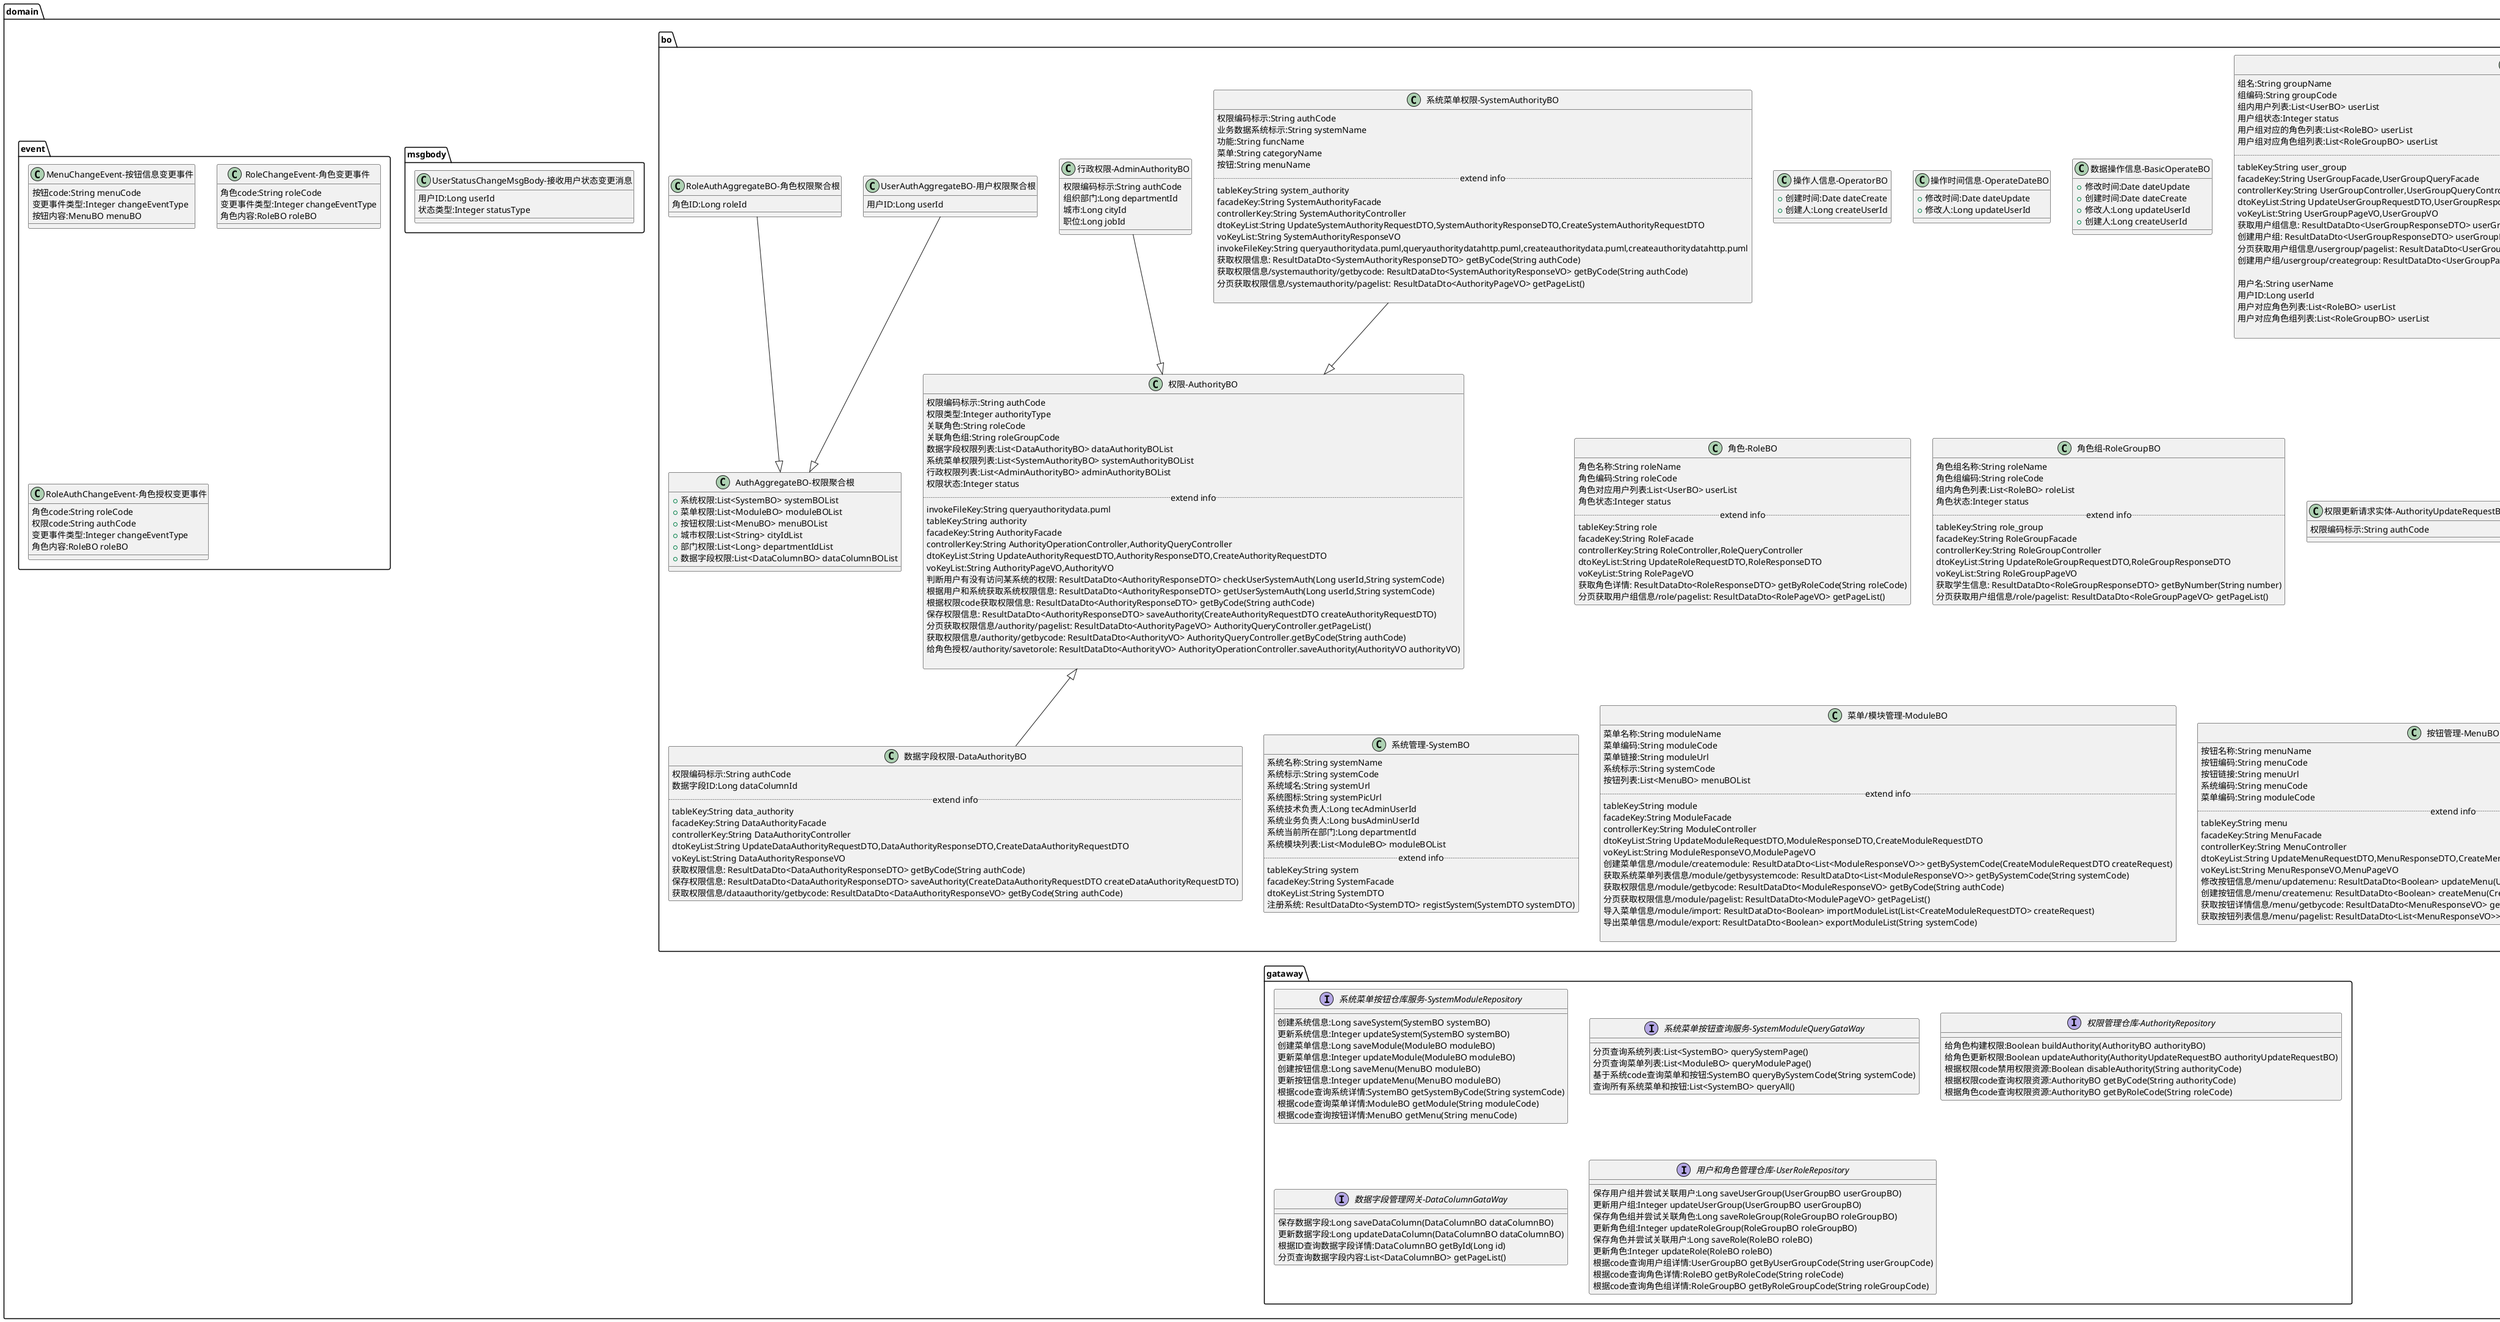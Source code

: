 @startuml

package domain.enum{
    enum  "权限类型-AuthorityTypeEnum"  as  AuthTypeEnum{
        DATA(1,"数据字段权限"),
        FUNCATION(2,"菜单功能权限"),
        ADMINISTRATION(3,"行政权限"),
        CUSTOMIZE(4,"自定义权限");
        权限类型code:Integer code
        权限类型描述:String desc
        static AuthorityTypeEnum getByCode(Integer code)
        .. extend info ..
        toRpcClient:String yes
    }

}

package domain.bo  {
  class "操作人信息-OperatorBO"  as  OperatorBO{
        +创建时间:Date dateCreate
        +创建人:Long createUserId
    }

    class   "操作时间信息-OperateDateBO"    as OperateDateBO{
        +修改时间:Date dateUpdate
        +修改人:Long updateUserId
    }

    class "数据操作信息-BasicOperateBO" as BasicOperateBO{
        +修改时间:Date dateUpdate
        +创建时间:Date dateCreate
        +修改人:Long updateUserId
        +创建人:Long createUserId
    }
    class "用户组-UserGroupBO" as UserBO{
        组名:String groupName
        组编码:String groupCode
        组内用户列表:List<UserBO> userList
        用户组状态:Integer status
        用户组对应的角色列表:List<RoleBO> userList
        用户组对应角色组列表:List<RoleGroupBO> userList
        .. extend info ..
        tableKey:String user_group
        facadeKey:String UserGroupFacade,UserGroupQueryFacade
        controllerKey:String UserGroupController,UserGroupQueryController
        dtoKeyList:String UpdateUserGroupRequestDTO,UserGroupResponseDTO,CreateUserGroupRequestDTO
        voKeyList:String UserGroupPageVO,UserGroupVO
        获取用户组信息: ResultDataDto<UserGroupResponseDTO> userGroupQueryFacade.getByGroupCode(String groupCode)
        创建用户组: ResultDataDto<UserGroupResponseDTO> userGroupFacade.createUserGroup(CreateUserGroupRequestDTO createUserGroupRequestDTO)
        分页获取用户组信息/usergroup/pagelist: ResultDataDto<UserGroupPageVO> userGroupQueryController.getPageList()
        创建用户组/usergroup/creategroup: ResultDataDto<UserGroupPageVO> userGroupController.createUserGroup(UserGroupVO userGroupVO)

    }

    class "用户信息-UserBO" as UserBO{
        用户名:String userName
        用户ID:Long userId
        用户对应角色列表:List<RoleBO> userList
        用户对应角色组列表:List<RoleGroupBO> userList

    }

    class "角色-RoleBO" as RoleBO{
        角色名称:String roleName
        角色编码:String roleCode
        角色对应用户列表:List<UserBO> userList
        角色状态:Integer status
        .. extend info ..
        tableKey:String role
        facadeKey:String RoleFacade
        controllerKey:String RoleController,RoleQueryController
        dtoKeyList:String UpdateRoleRequestDTO,RoleResponseDTO
        voKeyList:String RolePageVO
        获取角色详情: ResultDataDto<RoleResponseDTO> getByRoleCode(String roleCode)
        分页获取用户组信息/role/pagelist: ResultDataDto<RolePageVO> getPageList()
    }

    class "角色组-RoleGroupBO" as RoleGroupBO{
        角色组名称:String roleName
        角色组编码:String roleCode
        组内角色列表:List<RoleBO> roleList
        角色状态:Integer status
        .. extend info ..
        tableKey:String role_group
        facadeKey:String RoleGroupFacade
        controllerKey:String RoleGroupController
        dtoKeyList:String UpdateRoleGroupRequestDTO,RoleGroupResponseDTO
        voKeyList:String RoleGroupPageVO
        获取学生信息: ResultDataDto<RoleGroupResponseDTO> getByNumber(String number)
        分页获取用户组信息/role/pagelist: ResultDataDto<RoleGroupPageVO> getPageList()
    }

    class "权限-AuthorityBO" as AuthorityBO{
        权限编码标示:String authCode
        权限类型:Integer authorityType
        关联角色:String roleCode
        关联角色组:String roleGroupCode
        数据字段权限列表:List<DataAuthorityBO> dataAuthorityBOList
        系统菜单权限列表:List<SystemAuthorityBO> systemAuthorityBOList
        行政权限列表:List<AdminAuthorityBO> adminAuthorityBOList
        权限状态:Integer status
        .. extend info ..
        invokeFileKey:String queryauthoritydata.puml
        tableKey:String authority
        facadeKey:String AuthorityFacade
        controllerKey:String AuthorityOperationController,AuthorityQueryController
        dtoKeyList:String UpdateAuthorityRequestDTO,AuthorityResponseDTO,CreateAuthorityRequestDTO
        voKeyList:String AuthorityPageVO,AuthorityVO
        判断用户有没有访问某系统的权限: ResultDataDto<AuthorityResponseDTO> checkUserSystemAuth(Long userId,String systemCode)
        根据用户和系统获取系统权限信息: ResultDataDto<AuthorityResponseDTO> getUserSystemAuth(Long userId,String systemCode)
        根据权限code获取权限信息: ResultDataDto<AuthorityResponseDTO> getByCode(String authCode)
        保存权限信息: ResultDataDto<AuthorityResponseDTO> saveAuthority(CreateAuthorityRequestDTO createAuthorityRequestDTO)
        分页获取权限信息/authority/pagelist: ResultDataDto<AuthorityPageVO> AuthorityQueryController.getPageList()
        获取权限信息/authority/getbycode: ResultDataDto<AuthorityVO> AuthorityQueryController.getByCode(String authCode)
        给角色授权/authority/savetorole: ResultDataDto<AuthorityVO> AuthorityOperationController.saveAuthority(AuthorityVO authorityVO)

    }

    class "权限更新请求实体-AuthorityUpdateRequestBO" as AuthorityUpdateRequestBO{
        权限编码标示:String authCode
    }


    class "数据字段权限-DataAuthorityBO" as DataAuthorityBO {
        权限编码标示:String authCode
	    数据字段ID:Long dataColumnId
        .. extend info ..
        tableKey:String data_authority
        facadeKey:String DataAuthorityFacade
        controllerKey:String DataAuthorityController
        dtoKeyList:String UpdateDataAuthorityRequestDTO,DataAuthorityResponseDTO,CreateDataAuthorityRequestDTO
        voKeyList:String DataAuthorityResponseVO
        获取权限信息: ResultDataDto<DataAuthorityResponseDTO> getByCode(String authCode)
        保存权限信息: ResultDataDto<DataAuthorityResponseDTO> saveAuthority(CreateDataAuthorityRequestDTO createDataAuthorityRequestDTO)
        获取权限信息/dataauthority/getbycode: ResultDataDto<DataAuthorityResponseVO> getByCode(String authCode)
    }

    class "系统菜单权限-SystemAuthorityBO" as SystemAuthorityBO{
        权限编码标示:String authCode
        业务数据系统标示:String systemName
        功能:String funcName
        菜单:String categoryName
        按钮:String menuName
        .. extend info ..
        tableKey:String system_authority
        facadeKey:String SystemAuthorityFacade
        controllerKey:String SystemAuthorityController
        dtoKeyList:String UpdateSystemAuthorityRequestDTO,SystemAuthorityResponseDTO,CreateSystemAuthorityRequestDTO
        voKeyList:String SystemAuthorityResponseVO
        invokeFileKey:String queryauthoritydata.puml,queryauthoritydatahttp.puml,createauthoritydata.puml,createauthoritydatahttp.puml
        获取权限信息: ResultDataDto<SystemAuthorityResponseDTO> getByCode(String authCode)
        获取权限信息/systemauthority/getbycode: ResultDataDto<SystemAuthorityResponseVO> getByCode(String authCode)
        分页获取权限信息/systemauthority/pagelist: ResultDataDto<AuthorityPageVO> getPageList()

    }

    class "行政权限-AdminAuthorityBO" as AdminAuthorityBO {
        权限编码标示:String authCode
	    组织部门:Long departmentId
        城市:Long cityId
        职位:Long jobId

    }

    class "系统设置-SystemConfig" as SystemConfig{
        变量名:String varName
        变量描述:String varDesc
        变量值:String value
    }

    class "系统管理-SystemBO" as SystemBO{
        系统名称:String systemName
        系统标示:String systemCode
        系统域名:String systemUrl
        系统图标:String systemPicUrl
        系统技术负责人:Long tecAdminUserId
        系统业务负责人:Long busAdminUserId
        系统当前所在部门:Long departmentId
        系统模块列表:List<ModuleBO> moduleBOList
        .. extend info ..
        tableKey:String system
        facadeKey:String SystemFacade
        dtoKeyList:String SystemDTO
        注册系统: ResultDataDto<SystemDTO> registSystem(SystemDTO systemDTO)
    }
    class "菜单/模块管理-ModuleBO" as ModuleBO{
        菜单名称:String moduleName
        菜单编码:String moduleCode
        菜单链接:String moduleUrl
        系统标示:String systemCode
        按钮列表:List<MenuBO> menuBOList
        .. extend info ..
        tableKey:String module
        facadeKey:String ModuleFacade
        controllerKey:String ModuleController
        dtoKeyList:String UpdateModuleRequestDTO,ModuleResponseDTO,CreateModuleRequestDTO
        voKeyList:String ModuleResponseVO,ModulePageVO
        创建菜单信息/module/createmodule: ResultDataDto<List<ModuleResponseVO>> getBySystemCode(CreateModuleRequestDTO createRequest)
        获取系统菜单列表信息/module/getbysystemcode: ResultDataDto<List<ModuleResponseVO>> getBySystemCode(String systemCode)
        获取权限信息/module/getbycode: ResultDataDto<ModuleResponseVO> getByCode(String authCode)
        分页获取权限信息/module/pagelist: ResultDataDto<ModulePageVO> getPageList()
        导入菜单信息/module/import: ResultDataDto<Boolean> importModuleList(List<CreateModuleRequestDTO> createRequest)
        导出菜单信息/module/export: ResultDataDto<Boolean> exportModuleList(String systemCode)

    }

     class "按钮管理-MenuBO" as MenuBO{
         按钮名称:String menuName
         按钮编码:String menuCode
         按钮链接:String menuUrl
         系统编码:String menuCode
         菜单编码:String moduleCode
        .. extend info ..
        tableKey:String menu
        facadeKey:String MenuFacade
        controllerKey:String MenuController
        dtoKeyList:String UpdateMenuRequestDTO,MenuResponseDTO,CreateMenuRequestDTO
        voKeyList:String MenuResponseVO,MenuPageVO
        修改按钮信息/menu/updatemenu: ResultDataDto<Boolean> updateMenu(UpdateMenuRequestDTO updateMenuRequestDTO)
        创建按钮信息/menu/createmenu: ResultDataDto<Boolean> createMenu(CreateMenuRequestDTO createMenuRequestDto)
        获取按钮详情信息/menu/getbycode: ResultDataDto<MenuResponseVO> getByCode(String menuCode)
        获取按钮列表信息/menu/pagelist: ResultDataDto<List<MenuResponseVO>> getPageList(String moduleCode )
     }

     class "数据字段实体-DataColumnBO" as DataColumnBO{
         主键ID:Long id
         数据库业务系统名称:String busDataBase
         数据库表名称:String tableName
         数据库表描述:String tableDesc
         数据库字段名称:String columnName
         数据库字段描述:String columnDesc
         业务字段名称:String fieldName
         .. extend info ..
         tableKey:String data_column_config
         controllerKey:String DataColumnController
         voKeyList:String DataColumnResponseVO,DataColumnVO
         获取数据字段信息/datacolumn/getbycode: ResultDataDto<DataColumnResponseVO> getByBusDataBase(String busDataBase)
         分页获取数据字段信息/datacolumn/pagelist: ResultDataDto<Page<DataColumnVO>> getPageList()
         导入数据字段列表/datacolumn/import: ResultDataDto<Boolean> importDataColumnList(List<DataColumnVO> updateMenuRequestDTO)
     }


    class "AuthAggregateBO-权限聚合根" as AuthAggregateBO{
        +系统权限:List<SystemBO> systemBOList
        +菜单权限:List<ModuleBO> moduleBOList
        +按钮权限:List<MenuBO> menuBOList
        +城市权限:List<String> cityIdList
        +部门权限:List<Long> departmentIdList
        +数据字段权限:List<DataColumnBO> dataColumnBOList
    }

    class "UserAuthAggregateBO-用户权限聚合根" as UserAuthAggregateBO{
        用户ID:Long userId
    }

    class "RoleAuthAggregateBO-角色权限聚合根" as RoleAuthAggregateBO{
        角色ID:Long roleId
    }

    AuthorityBO <|-- DataAuthorityBO
    AdminAuthorityBO --|> AuthorityBO
    SystemAuthorityBO --|> AuthorityBO
    UserAuthAggregateBO --|> AuthAggregateBO
    RoleAuthAggregateBO --|> AuthAggregateBO

}


package domain.msgbody {
    class "UserStatusChangeMsgBody-接收用户状态变更消息" as UserChangeMsgBody{
        用户ID:Long userId
        状态类型:Integer statusType
    }
}

package domain.event{
    class "MenuChangeEvent-按钮信息变更事件" as MenuChangeEvent{
        按钮code:String menuCode
        变更事件类型:Integer changeEventType
        按钮内容:MenuBO menuBO
    }
    class "RoleChangeEvent-角色变更事件" as RoleChangeEvent{
        角色code:String roleCode
        变更事件类型:Integer changeEventType
        角色内容:RoleBO roleBO
    }
    class "RoleAuthChangeEvent-角色授权变更事件" as RoleAuthChangeEvent{
        角色code:String roleCode
        权限code:String authCode
        变更事件类型:Integer changeEventType
        角色内容:RoleBO roleBO
    }
}



package domain.gataway {
    interface "系统菜单按钮仓库服务-SystemModuleRepository" as SystemModuleRepository{
        创建系统信息:Long saveSystem(SystemBO systemBO)
        更新系统信息:Integer updateSystem(SystemBO systemBO)
        创建菜单信息:Long saveModule(ModuleBO moduleBO)
        更新菜单信息:Integer updateModule(ModuleBO moduleBO)
        创建按钮信息:Long saveMenu(MenuBO moduleBO)
        更新按钮信息:Integer updateMenu(MenuBO moduleBO)
        根据code查询系统详情:SystemBO getSystemByCode(String systemCode)
        根据code查询菜单详情:ModuleBO getModule(String moduleCode)
        根据code查询按钮详情:MenuBO getMenu(String menuCode)
    }

    interface "系统菜单按钮查询服务-SystemModuleQueryGataWay" as SystemModuleQueryGataWay{
        分页查询系统列表:List<SystemBO> querySystemPage()
        分页查询菜单列表:List<ModuleBO> queryModulePage()
        基于系统code查询菜单和按钮:SystemBO queryBySystemCode(String systemCode)
        查询所有系统菜单和按钮:List<SystemBO> queryAll()
    }


    interface "权限管理仓库-AuthorityRepository" as AuthorityRepository{
        给角色构建权限:Boolean buildAuthority(AuthorityBO authorityBO)
        给角色更新权限:Boolean updateAuthority(AuthorityUpdateRequestBO authorityUpdateRequestBO)
        根据权限code禁用权限资源:Boolean disableAuthority(String authorityCode)
        根据权限code查询权限资源:AuthorityBO getByCode(String authorityCode)
        根据角色code查询权限资源:AuthorityBO getByRoleCode(String roleCode)
    }

    interface "数据字段管理网关-DataColumnGataWay" as DataColumnGataWay{
        保存数据字段:Long saveDataColumn(DataColumnBO dataColumnBO)
        更新数据字段:Long updateDataColumn(DataColumnBO dataColumnBO)
        根据ID查询数据字段详情:DataColumnBO getById(Long id)
        分页查询数据字段内容:List<DataColumnBO> getPageList()
    }

    interface "用户和角色管理仓库-UserRoleRepository" as UserRoleRepository{
        保存用户组并尝试关联用户:Long saveUserGroup(UserGroupBO userGroupBO)
        更新用户组:Integer updateUserGroup(UserGroupBO userGroupBO)
        保存角色组并尝试关联角色:Long saveRoleGroup(RoleGroupBO roleGroupBO)
        更新角色组:Integer updateRoleGroup(RoleGroupBO roleGroupBO)
        保存角色并尝试关联用户:Long saveRole(RoleBO roleBO)
        更新角色:Integer updateRole(RoleBO roleBO)
        根据code查询用户组详情:UserGroupBO getByUserGroupCode(String userGroupCode)
        根据code查询角色详情:RoleBO getByRoleCode(String roleCode)
        根据code查询角色组详情:RoleGroupBO getByRoleGroupCode(String roleGroupCode)
    }

}


package "领域工厂服务包-domain.factory" {
    class "权限工厂服务-AuthorityFactory" as AuthorityFactory{
        +基于权限本身的维度-权限编码构建权限模型:AuthorityBO buildAuthorityByCode(String authorityCode)
        +基于用户的维度构建权限模型:UserAuthAggregateBO buildAuthorityWithRoleCode(String roleCode)
    }


}

package   "防腐层包-infrast.acl" as   infrast.acl {
    interface   "部门查询服务适配器-DepartmentServiceAdapter" as DepartmentServiceAdapter{
        查询所有有效的部门: List<DepartmentResponseDTO> queryAllDepartment(DepartmentQueryDTO queryDto)
        查询子部门: List<DepartmentResponseDTO> queryDepartmentsList(Long pId)
    }

    interface   "省份城市查询服务适配器-AreaServiceAdapter" as AreaServiceAdapter{
        查询所有的省份: List<ProvinceResponseDTO> queryAllProvince()
        查询省份下所有城市: List<CityResponseDTO> queryCityByProvinceid(Long provinceId)
    }

}


package app.command {

    class "抽象命令类-AbstractCmd" as AbstractCmd{
        +操作时间: Date operateTime
        +操作人ID: Long userId
        +命令类: Class commandClass
        +命令数据: String payLoad;

    }

    class "增加用户组命令-AddUserGroupCmd"   as AddUserGroupCmd{
        组名:String groupName
        用户ID:Long userId
    }

    class "增加用户命令-AddUserCmd" as AddUserCmd{
        用户名:String userName
        用户ID:Long userId
        所属组织:Long departmentId
    }

    class "增加用户权限-AddUserAuthCmd" as AddUserAuthCmd{
        用户ID:Long userId
        角色ID:Long roleId
        权限类型:int authorityType
        权限数据内容:String json
    }

    class "更新用户权限-UpdateUserAuthCmd" as UpdateUserAuthCmd{
        用户ID:Long userId
        角色ID:Long roleId
        权限数据内容:String json
    }

    class "更新角色权限-UpdateRoleAuthCmd" as UpdateRoleAuthCmd{
        角色ID:Long roleId
        权限数据内容:String json
    }

     class "对角色权限-AddRoleAuthCmd" as AddRoleAuthCmd{
         角色ID:Long roleId
         权限数据内容:String json
     }

    AddUserRoleCmd --|> AbstractCmd
    AddUserGroupCmd --|> AbstractCmd
    AddUserCmd --|> AbstractCmd
    AddUserAuthCmd --|> AbstractCmd
    UpdateUserAuthCmd --|> AbstractCmd
    AddRoleAuthCmd --|> AbstractCmd
    UpdateRoleAuthCmd --|> AbstractCmd

}


package app.exe {

    interface  "命令执行接口-CmdExeService"     as    CmdExeService{
        命令执行入口:String exe(AbstractCmd abstractCmd)
    }

    class "用户组cmd处理类-UserGroupCmdExe" as UserGroupCmdExe{

    }

    class "用户cmd处理类-UserCmdExe" as UserCmdExe{

    }

    class "用户权限cmd处理类-UserAuthCmdExe" as UserAuthCmdExe{

    }


    class "角色权限cmd处理类-RoleAuthCmdExe" as RoleAuthCmdExe{

    }

    UserGroupCmdExe ..|> CmdExeService
    UserCmdExe ..|> CmdExeService
    UserAuthCmdExe ..|> CmdExeService
    RoleAuthCmdExe ..|> CmdExeService

}



package "应用层事件监听器包支持域内消息和域外消息，在应用层处理消息-app.listener"  as app.listener{
    class "权限变更监听器-AuthorityChangeListener" as AuthorityChangeListener{
         事务提交后权限变更监听:void authorityCreate(String authCode)
         用户状态信息变更监听消费:void userStatusChange(Long userId)
    }

    class "系统菜单按钮变更监听器-SystemChangeListener" as SystemChangeListener{
         事务提交后权限变更监听:void systemChange(MenuChangeEvent event)
    }
}



package   "基础设施层消息生产者-mq.producer" as   mq.producer {
    class "权限上下文消息生产者-AuthorityMqProducer" as AuthorityMqProducer{
         权限创建:void authorityCreate(String authCode)
         权限更新:void authorityUpdate(String authCode)
    }

    class "系统上下文消息生产者-SystemMqProducer" as SystemMqProducer{
         事务提交后权限变更监听:void systemChange(MenuChangeEvent event)
    }
}

package   "基础设施层消息消费者-mq.consumer" as   mq.consumer {
    class "用户上下文消息消费者或者监听-UserMqConsumer" as UserMqConsumer{
         监听用户状态变更:void consumeUserStatusChange(String mqBody)
    }
    class "组织上下文消息消费者或者监听-DepartmentMqConsumer" as DepartmentMqConsumer{
         监听组织状态变更:void consumeDepartmentStatusChange(String mqBody)
    }
}


package   "基础设施层消息消费处理器或者直接在基础设施层处理消息代码方案一-mq.handler" as   mq.handler {
    class "用户上下文消息处理器-UserMqHandler" as UserMqHandler{
         处理用户状态变更的权限信息:void handleUserStatusChange(String mqBody)
    }
}

@enduml
